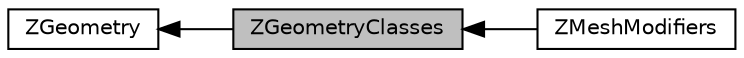 digraph "ZGeometryClasses"
{
  edge [fontname="Helvetica",fontsize="10",labelfontname="Helvetica",labelfontsize="10"];
  node [fontname="Helvetica",fontsize="10",shape=record];
  rankdir=LR;
  Node1 [label="ZGeometry",height=0.2,width=0.4,color="black", fillcolor="white", style="filled",URL="$group__z_geometry.html",tooltip="The geometry classes, modifier and utility methods of the library. "];
  Node2 [label="ZMeshModifiers",height=0.2,width=0.4,color="black", fillcolor="white", style="filled",URL="$group__z_mesh_modifiers.html",tooltip="Collection of mesh modifiers methods. "];
  Node0 [label="ZGeometryClasses",height=0.2,width=0.4,color="black", fillcolor="grey75", style="filled", fontcolor="black"];
  Node1->Node0 [shape=plaintext, dir="back", style="solid"];
  Node0->Node2 [shape=plaintext, dir="back", style="solid"];
}
